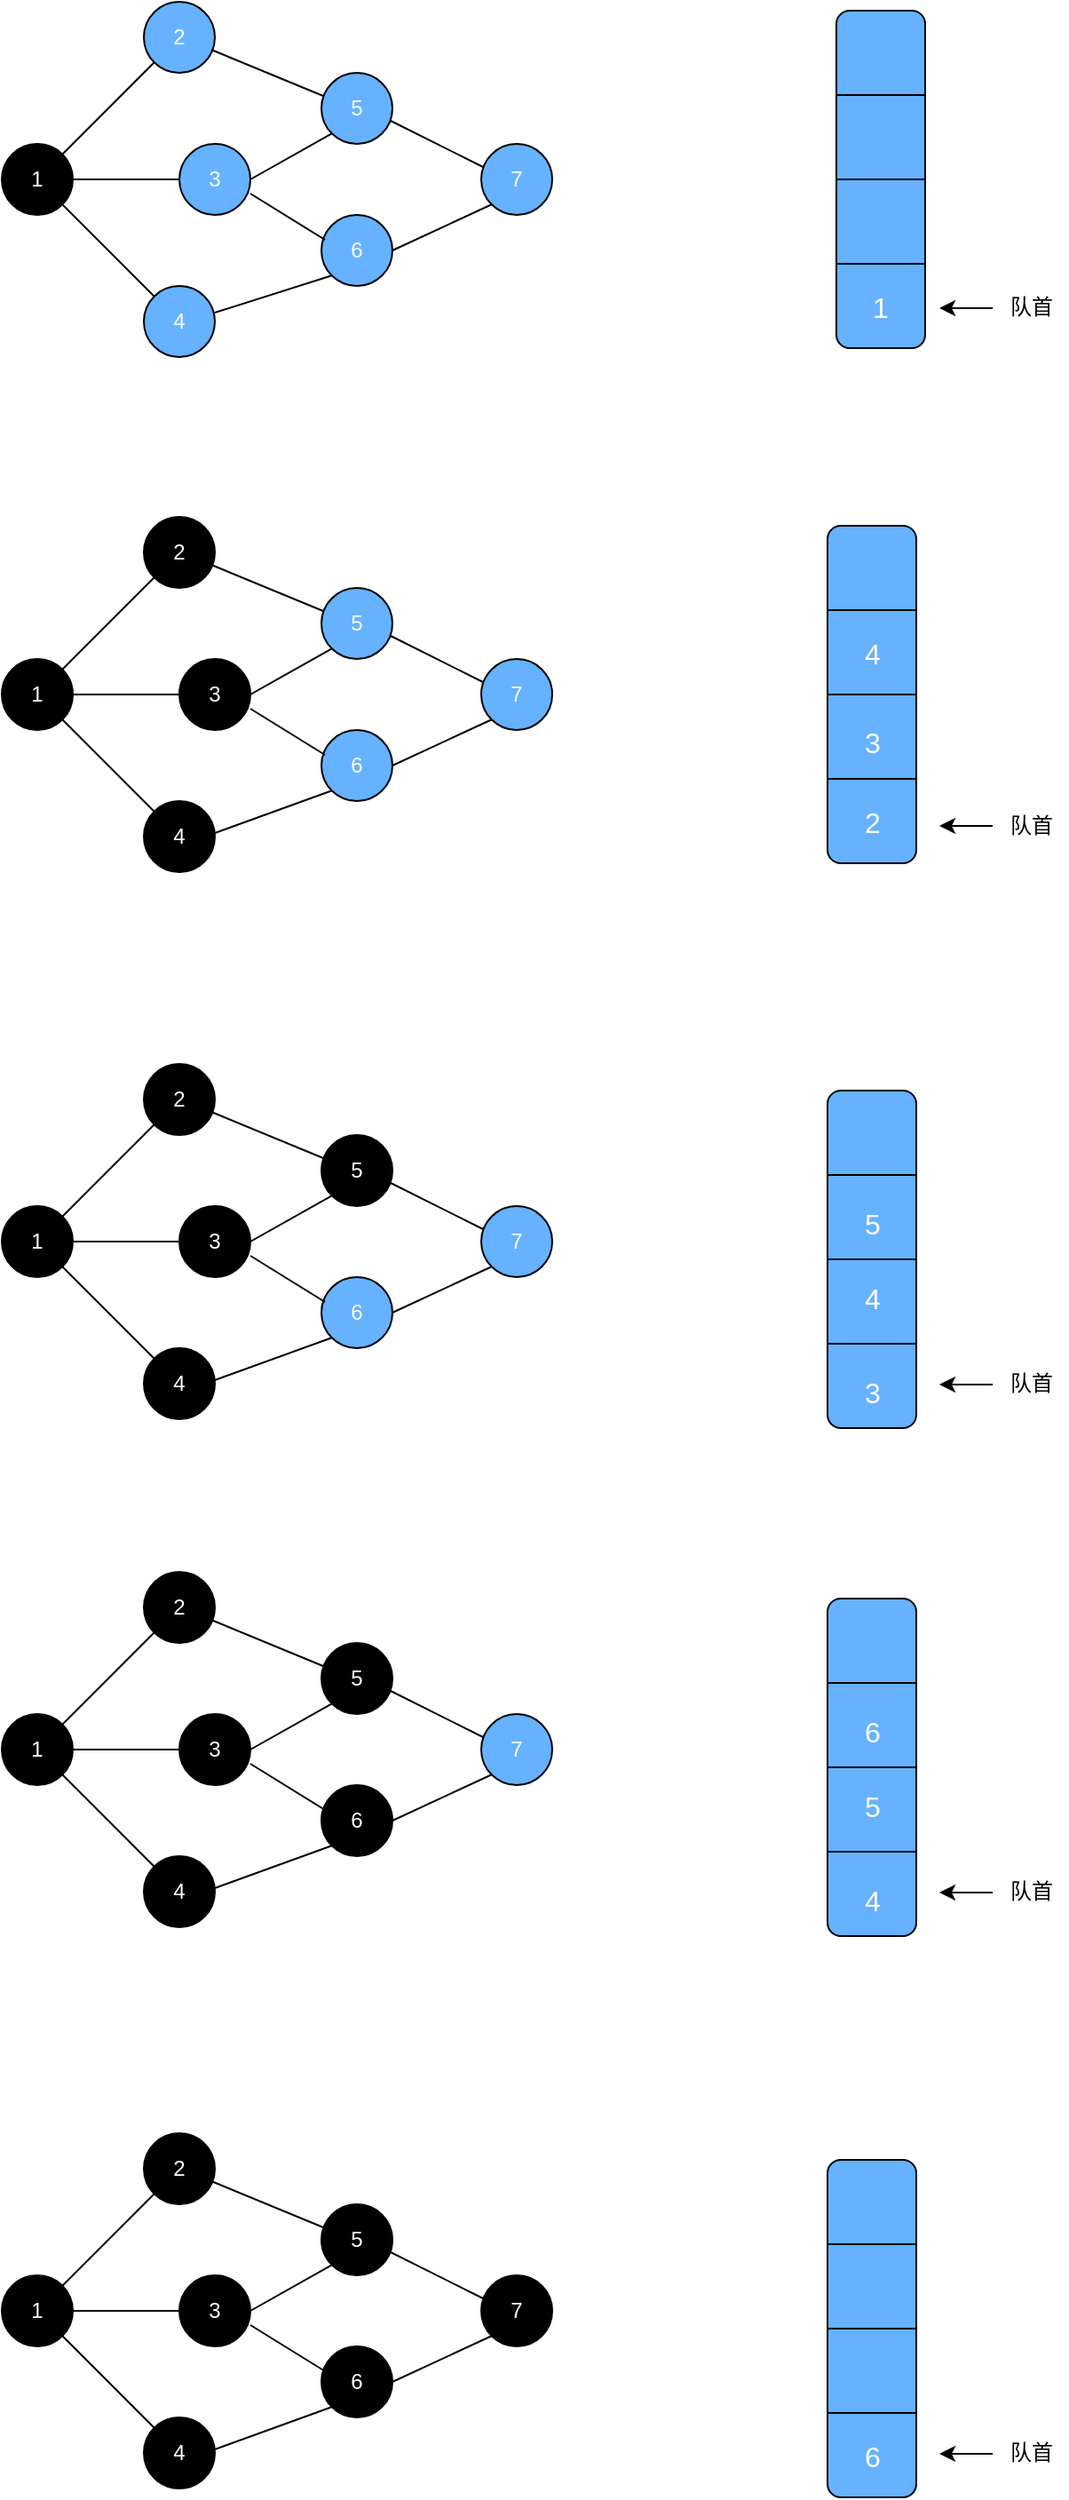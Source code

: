 <mxfile version="12.7.0" type="github">
  <diagram id="FHmcyvShyBVJTWuVOiJX" name="Page-1">
    <mxGraphModel dx="1406" dy="788" grid="1" gridSize="10" guides="1" tooltips="1" connect="1" arrows="1" fold="1" page="1" pageScale="1" pageWidth="827" pageHeight="1169" math="0" shadow="0">
      <root>
        <mxCell id="0"/>
        <mxCell id="1" parent="0"/>
        <mxCell id="ubV-QA2QoW2X3zsCJkII-1" value="" style="ellipse;whiteSpace=wrap;html=1;aspect=fixed;fillColor=#66B2FF;" parent="1" vertex="1">
          <mxGeometry x="200" y="80" width="40" height="40" as="geometry"/>
        </mxCell>
        <mxCell id="ubV-QA2QoW2X3zsCJkII-2" value="" style="ellipse;whiteSpace=wrap;html=1;aspect=fixed;fillColor=#000000;" parent="1" vertex="1">
          <mxGeometry x="120" y="160" width="40" height="40" as="geometry"/>
        </mxCell>
        <mxCell id="ubV-QA2QoW2X3zsCJkII-3" value="7" style="ellipse;whiteSpace=wrap;html=1;aspect=fixed;fillColor=#66B2FF;fontColor=#FFFFFF;" parent="1" vertex="1">
          <mxGeometry x="390" y="160" width="40" height="40" as="geometry"/>
        </mxCell>
        <mxCell id="ubV-QA2QoW2X3zsCJkII-4" value="" style="ellipse;whiteSpace=wrap;html=1;aspect=fixed;fillColor=#66B2FF;" parent="1" vertex="1">
          <mxGeometry x="200" y="240" width="40" height="40" as="geometry"/>
        </mxCell>
        <mxCell id="ubV-QA2QoW2X3zsCJkII-5" value="" style="endArrow=none;html=1;exitX=0;exitY=1;exitDx=0;exitDy=0;entryX=1;entryY=0;entryDx=0;entryDy=0;" parent="1" source="ubV-QA2QoW2X3zsCJkII-1" target="ubV-QA2QoW2X3zsCJkII-2" edge="1">
          <mxGeometry width="50" height="50" relative="1" as="geometry">
            <mxPoint x="60" y="480" as="sourcePoint"/>
            <mxPoint x="110" y="430" as="targetPoint"/>
          </mxGeometry>
        </mxCell>
        <mxCell id="ubV-QA2QoW2X3zsCJkII-6" value="" style="endArrow=none;html=1;exitX=1;exitY=1;exitDx=0;exitDy=0;entryX=0;entryY=0;entryDx=0;entryDy=0;" parent="1" source="ubV-QA2QoW2X3zsCJkII-2" target="ubV-QA2QoW2X3zsCJkII-4" edge="1">
          <mxGeometry width="50" height="50" relative="1" as="geometry">
            <mxPoint x="170" y="350" as="sourcePoint"/>
            <mxPoint x="190" y="480" as="targetPoint"/>
          </mxGeometry>
        </mxCell>
        <mxCell id="ubV-QA2QoW2X3zsCJkII-9" value="1" style="text;html=1;strokeColor=none;fillColor=none;align=center;verticalAlign=middle;whiteSpace=wrap;rounded=0;fontColor=#FFFFFF;" parent="1" vertex="1">
          <mxGeometry x="125" y="170" width="30" height="20" as="geometry"/>
        </mxCell>
        <mxCell id="ubV-QA2QoW2X3zsCJkII-10" value="2" style="text;html=1;strokeColor=none;fillColor=none;align=center;verticalAlign=middle;whiteSpace=wrap;rounded=0;fontColor=#FFFFFF;" parent="1" vertex="1">
          <mxGeometry x="210" y="95" width="20" height="10" as="geometry"/>
        </mxCell>
        <mxCell id="ubV-QA2QoW2X3zsCJkII-11" value="4" style="text;html=1;strokeColor=none;fillColor=none;align=center;verticalAlign=middle;whiteSpace=wrap;rounded=0;fontColor=#FFFFFF;" parent="1" vertex="1">
          <mxGeometry x="200" y="250" width="40" height="20" as="geometry"/>
        </mxCell>
        <mxCell id="ubV-QA2QoW2X3zsCJkII-15" value="&lt;font color=&quot;#ffffff&quot;&gt;3&lt;/font&gt;" style="ellipse;whiteSpace=wrap;html=1;aspect=fixed;fillColor=#66B2FF;" parent="1" vertex="1">
          <mxGeometry x="220" y="160" width="40" height="40" as="geometry"/>
        </mxCell>
        <mxCell id="ubV-QA2QoW2X3zsCJkII-16" value="5" style="ellipse;whiteSpace=wrap;html=1;aspect=fixed;fillColor=#66B2FF;fontColor=#FFFFFF;" parent="1" vertex="1">
          <mxGeometry x="300" y="120" width="40" height="40" as="geometry"/>
        </mxCell>
        <mxCell id="ubV-QA2QoW2X3zsCJkII-22" value="6" style="ellipse;whiteSpace=wrap;html=1;aspect=fixed;fillColor=#66B2FF;fontColor=#FFFFFF;" parent="1" vertex="1">
          <mxGeometry x="300" y="200" width="40" height="40" as="geometry"/>
        </mxCell>
        <mxCell id="ubV-QA2QoW2X3zsCJkII-25" value="" style="endArrow=none;html=1;exitX=1;exitY=0.25;exitDx=0;exitDy=0;entryX=0;entryY=1;entryDx=0;entryDy=0;" parent="1" source="ubV-QA2QoW2X3zsCJkII-11" target="ubV-QA2QoW2X3zsCJkII-22" edge="1">
          <mxGeometry width="50" height="50" relative="1" as="geometry">
            <mxPoint x="140" y="400" as="sourcePoint"/>
            <mxPoint x="190" y="350" as="targetPoint"/>
          </mxGeometry>
        </mxCell>
        <mxCell id="ubV-QA2QoW2X3zsCJkII-28" value="" style="endArrow=none;html=1;exitX=0.975;exitY=0.675;exitDx=0;exitDy=0;entryX=0.025;entryY=0.325;entryDx=0;entryDy=0;entryPerimeter=0;exitPerimeter=0;" parent="1" source="ubV-QA2QoW2X3zsCJkII-16" target="ubV-QA2QoW2X3zsCJkII-3" edge="1">
          <mxGeometry width="50" height="50" relative="1" as="geometry">
            <mxPoint x="120" y="360" as="sourcePoint"/>
            <mxPoint x="170" y="310" as="targetPoint"/>
          </mxGeometry>
        </mxCell>
        <mxCell id="ubV-QA2QoW2X3zsCJkII-29" value="" style="endArrow=none;html=1;exitX=0;exitY=1;exitDx=0;exitDy=0;entryX=1;entryY=0.5;entryDx=0;entryDy=0;" parent="1" source="ubV-QA2QoW2X3zsCJkII-3" target="ubV-QA2QoW2X3zsCJkII-22" edge="1">
          <mxGeometry width="50" height="50" relative="1" as="geometry">
            <mxPoint x="90" y="390" as="sourcePoint"/>
            <mxPoint x="140" y="340" as="targetPoint"/>
          </mxGeometry>
        </mxCell>
        <mxCell id="ubV-QA2QoW2X3zsCJkII-31" value="" style="endArrow=none;html=1;exitX=0;exitY=1;exitDx=0;exitDy=0;entryX=1;entryY=0.5;entryDx=0;entryDy=0;" parent="1" source="ubV-QA2QoW2X3zsCJkII-16" target="ubV-QA2QoW2X3zsCJkII-15" edge="1">
          <mxGeometry width="50" height="50" relative="1" as="geometry">
            <mxPoint x="170" y="380" as="sourcePoint"/>
            <mxPoint x="220" y="330" as="targetPoint"/>
          </mxGeometry>
        </mxCell>
        <mxCell id="ubV-QA2QoW2X3zsCJkII-32" value="" style="endArrow=none;html=1;entryX=0.05;entryY=0.35;entryDx=0;entryDy=0;entryPerimeter=0;" parent="1" target="ubV-QA2QoW2X3zsCJkII-22" edge="1">
          <mxGeometry width="50" height="50" relative="1" as="geometry">
            <mxPoint x="260" y="188" as="sourcePoint"/>
            <mxPoint x="230" y="340" as="targetPoint"/>
          </mxGeometry>
        </mxCell>
        <mxCell id="ubV-QA2QoW2X3zsCJkII-33" value="" style="endArrow=none;html=1;exitX=1;exitY=0.5;exitDx=0;exitDy=0;entryX=0;entryY=0.5;entryDx=0;entryDy=0;" parent="1" source="ubV-QA2QoW2X3zsCJkII-2" target="ubV-QA2QoW2X3zsCJkII-15" edge="1">
          <mxGeometry width="50" height="50" relative="1" as="geometry">
            <mxPoint x="60" y="370" as="sourcePoint"/>
            <mxPoint x="110" y="320" as="targetPoint"/>
          </mxGeometry>
        </mxCell>
        <mxCell id="ubV-QA2QoW2X3zsCJkII-34" value="" style="endArrow=none;html=1;entryX=0.025;entryY=0.325;entryDx=0;entryDy=0;entryPerimeter=0;exitX=0.95;exitY=0.675;exitDx=0;exitDy=0;exitPerimeter=0;" parent="1" source="ubV-QA2QoW2X3zsCJkII-1" target="ubV-QA2QoW2X3zsCJkII-16" edge="1">
          <mxGeometry width="50" height="50" relative="1" as="geometry">
            <mxPoint x="240" y="110" as="sourcePoint"/>
            <mxPoint x="110" y="320" as="targetPoint"/>
          </mxGeometry>
        </mxCell>
        <mxCell id="ubV-QA2QoW2X3zsCJkII-49" value="" style="rounded=1;whiteSpace=wrap;html=1;fillColor=#66B2FF;" parent="1" vertex="1">
          <mxGeometry x="590" y="85" width="50" height="190" as="geometry"/>
        </mxCell>
        <mxCell id="ubV-QA2QoW2X3zsCJkII-50" value="" style="endArrow=none;html=1;exitX=1;exitY=0.5;exitDx=0;exitDy=0;entryX=0;entryY=0.5;entryDx=0;entryDy=0;" parent="1" source="ubV-QA2QoW2X3zsCJkII-49" target="ubV-QA2QoW2X3zsCJkII-49" edge="1">
          <mxGeometry width="50" height="50" relative="1" as="geometry">
            <mxPoint x="500" y="302" as="sourcePoint"/>
            <mxPoint x="590" y="247" as="targetPoint"/>
          </mxGeometry>
        </mxCell>
        <mxCell id="ubV-QA2QoW2X3zsCJkII-51" value="" style="endArrow=none;html=1;exitX=1;exitY=0.25;exitDx=0;exitDy=0;entryX=0;entryY=0.25;entryDx=0;entryDy=0;" parent="1" source="ubV-QA2QoW2X3zsCJkII-49" target="ubV-QA2QoW2X3zsCJkII-49" edge="1">
          <mxGeometry width="50" height="50" relative="1" as="geometry">
            <mxPoint x="480" y="292" as="sourcePoint"/>
            <mxPoint x="530" y="242" as="targetPoint"/>
          </mxGeometry>
        </mxCell>
        <mxCell id="ubV-QA2QoW2X3zsCJkII-52" value="" style="endArrow=none;html=1;exitX=1;exitY=0.75;exitDx=0;exitDy=0;entryX=0;entryY=0.75;entryDx=0;entryDy=0;" parent="1" source="ubV-QA2QoW2X3zsCJkII-49" target="ubV-QA2QoW2X3zsCJkII-49" edge="1">
          <mxGeometry width="50" height="50" relative="1" as="geometry">
            <mxPoint x="480" y="332" as="sourcePoint"/>
            <mxPoint x="530" y="282" as="targetPoint"/>
          </mxGeometry>
        </mxCell>
        <mxCell id="ubV-QA2QoW2X3zsCJkII-56" value="1" style="text;html=1;strokeColor=none;fillColor=none;align=center;verticalAlign=middle;whiteSpace=wrap;rounded=0;fontColor=#FFFFFF;fontSize=16;" parent="1" vertex="1">
          <mxGeometry x="595" y="242" width="40" height="20" as="geometry"/>
        </mxCell>
        <mxCell id="Y3cnyNxsgSKWZ6Iq4NnD-9" value="" style="rounded=1;whiteSpace=wrap;html=1;fillColor=#66B2FF;" vertex="1" parent="1">
          <mxGeometry x="585" y="375" width="50" height="190" as="geometry"/>
        </mxCell>
        <mxCell id="Y3cnyNxsgSKWZ6Iq4NnD-10" value="" style="endArrow=none;html=1;exitX=1;exitY=0.5;exitDx=0;exitDy=0;entryX=0;entryY=0.5;entryDx=0;entryDy=0;" edge="1" parent="1" source="Y3cnyNxsgSKWZ6Iq4NnD-9" target="Y3cnyNxsgSKWZ6Iq4NnD-9">
          <mxGeometry width="50" height="50" relative="1" as="geometry">
            <mxPoint x="495" y="592" as="sourcePoint"/>
            <mxPoint x="585" y="537" as="targetPoint"/>
          </mxGeometry>
        </mxCell>
        <mxCell id="Y3cnyNxsgSKWZ6Iq4NnD-11" value="" style="endArrow=none;html=1;exitX=1;exitY=0.25;exitDx=0;exitDy=0;entryX=0;entryY=0.25;entryDx=0;entryDy=0;" edge="1" parent="1" source="Y3cnyNxsgSKWZ6Iq4NnD-9" target="Y3cnyNxsgSKWZ6Iq4NnD-9">
          <mxGeometry width="50" height="50" relative="1" as="geometry">
            <mxPoint x="475" y="582" as="sourcePoint"/>
            <mxPoint x="525" y="532" as="targetPoint"/>
          </mxGeometry>
        </mxCell>
        <mxCell id="Y3cnyNxsgSKWZ6Iq4NnD-12" value="" style="endArrow=none;html=1;exitX=1;exitY=0.75;exitDx=0;exitDy=0;entryX=0;entryY=0.75;entryDx=0;entryDy=0;" edge="1" parent="1" source="Y3cnyNxsgSKWZ6Iq4NnD-9" target="Y3cnyNxsgSKWZ6Iq4NnD-9">
          <mxGeometry width="50" height="50" relative="1" as="geometry">
            <mxPoint x="475" y="622" as="sourcePoint"/>
            <mxPoint x="525" y="572" as="targetPoint"/>
          </mxGeometry>
        </mxCell>
        <mxCell id="Y3cnyNxsgSKWZ6Iq4NnD-13" value="2" style="text;html=1;strokeColor=none;fillColor=none;align=center;verticalAlign=middle;whiteSpace=wrap;rounded=0;fontColor=#FFFFFF;fontSize=16;" vertex="1" parent="1">
          <mxGeometry x="602.5" y="530.5" width="15" height="23" as="geometry"/>
        </mxCell>
        <mxCell id="Y3cnyNxsgSKWZ6Iq4NnD-19" value="" style="rounded=1;whiteSpace=wrap;html=1;fillColor=#66B2FF;" vertex="1" parent="1">
          <mxGeometry x="585" y="693" width="50" height="190" as="geometry"/>
        </mxCell>
        <mxCell id="Y3cnyNxsgSKWZ6Iq4NnD-20" value="" style="endArrow=none;html=1;exitX=1;exitY=0.5;exitDx=0;exitDy=0;entryX=0;entryY=0.5;entryDx=0;entryDy=0;" edge="1" parent="1" source="Y3cnyNxsgSKWZ6Iq4NnD-19" target="Y3cnyNxsgSKWZ6Iq4NnD-19">
          <mxGeometry width="50" height="50" relative="1" as="geometry">
            <mxPoint x="425" y="847" as="sourcePoint"/>
            <mxPoint x="515" y="792" as="targetPoint"/>
          </mxGeometry>
        </mxCell>
        <mxCell id="Y3cnyNxsgSKWZ6Iq4NnD-21" value="" style="endArrow=none;html=1;exitX=1;exitY=0.25;exitDx=0;exitDy=0;entryX=0;entryY=0.25;entryDx=0;entryDy=0;" edge="1" parent="1" source="Y3cnyNxsgSKWZ6Iq4NnD-19" target="Y3cnyNxsgSKWZ6Iq4NnD-19">
          <mxGeometry width="50" height="50" relative="1" as="geometry">
            <mxPoint x="405" y="837" as="sourcePoint"/>
            <mxPoint x="455" y="787" as="targetPoint"/>
          </mxGeometry>
        </mxCell>
        <mxCell id="Y3cnyNxsgSKWZ6Iq4NnD-22" value="" style="endArrow=none;html=1;exitX=1;exitY=0.75;exitDx=0;exitDy=0;entryX=0;entryY=0.75;entryDx=0;entryDy=0;" edge="1" parent="1" source="Y3cnyNxsgSKWZ6Iq4NnD-19" target="Y3cnyNxsgSKWZ6Iq4NnD-19">
          <mxGeometry width="50" height="50" relative="1" as="geometry">
            <mxPoint x="405" y="877" as="sourcePoint"/>
            <mxPoint x="455" y="827" as="targetPoint"/>
          </mxGeometry>
        </mxCell>
        <mxCell id="Y3cnyNxsgSKWZ6Iq4NnD-23" value="1" style="text;html=1;strokeColor=none;fillColor=none;align=center;verticalAlign=middle;whiteSpace=wrap;rounded=0;fontColor=#FFFFFF;fontSize=16;" vertex="1" parent="1">
          <mxGeometry x="520" y="787" width="40" height="20" as="geometry"/>
        </mxCell>
        <mxCell id="Y3cnyNxsgSKWZ6Iq4NnD-27" value="3" style="text;html=1;strokeColor=none;fillColor=none;align=center;verticalAlign=middle;whiteSpace=wrap;rounded=0;fontColor=#FFFFFF;fontSize=16;" vertex="1" parent="1">
          <mxGeometry x="602.5" y="485" width="15" height="23" as="geometry"/>
        </mxCell>
        <mxCell id="Y3cnyNxsgSKWZ6Iq4NnD-28" value="4" style="text;html=1;strokeColor=none;fillColor=none;align=center;verticalAlign=middle;whiteSpace=wrap;rounded=0;fontColor=#FFFFFF;fontSize=16;" vertex="1" parent="1">
          <mxGeometry x="602.5" y="435" width="15" height="23" as="geometry"/>
        </mxCell>
        <mxCell id="Y3cnyNxsgSKWZ6Iq4NnD-48" value="" style="ellipse;whiteSpace=wrap;html=1;aspect=fixed;fillColor=#000000;" vertex="1" parent="1">
          <mxGeometry x="200" y="370" width="40" height="40" as="geometry"/>
        </mxCell>
        <mxCell id="Y3cnyNxsgSKWZ6Iq4NnD-49" value="" style="ellipse;whiteSpace=wrap;html=1;aspect=fixed;fillColor=#000000;" vertex="1" parent="1">
          <mxGeometry x="120" y="450" width="40" height="40" as="geometry"/>
        </mxCell>
        <mxCell id="Y3cnyNxsgSKWZ6Iq4NnD-50" value="7" style="ellipse;whiteSpace=wrap;html=1;aspect=fixed;fillColor=#66B2FF;fontColor=#FFFFFF;" vertex="1" parent="1">
          <mxGeometry x="390" y="450" width="40" height="40" as="geometry"/>
        </mxCell>
        <mxCell id="Y3cnyNxsgSKWZ6Iq4NnD-51" value="" style="ellipse;whiteSpace=wrap;html=1;aspect=fixed;fillColor=#000000;" vertex="1" parent="1">
          <mxGeometry x="200" y="530" width="40" height="40" as="geometry"/>
        </mxCell>
        <mxCell id="Y3cnyNxsgSKWZ6Iq4NnD-52" value="" style="endArrow=none;html=1;exitX=0;exitY=1;exitDx=0;exitDy=0;entryX=1;entryY=0;entryDx=0;entryDy=0;" edge="1" parent="1" source="Y3cnyNxsgSKWZ6Iq4NnD-48" target="Y3cnyNxsgSKWZ6Iq4NnD-49">
          <mxGeometry width="50" height="50" relative="1" as="geometry">
            <mxPoint x="60" y="770" as="sourcePoint"/>
            <mxPoint x="110" y="720" as="targetPoint"/>
          </mxGeometry>
        </mxCell>
        <mxCell id="Y3cnyNxsgSKWZ6Iq4NnD-53" value="" style="endArrow=none;html=1;exitX=1;exitY=1;exitDx=0;exitDy=0;entryX=0;entryY=0;entryDx=0;entryDy=0;" edge="1" parent="1" source="Y3cnyNxsgSKWZ6Iq4NnD-49" target="Y3cnyNxsgSKWZ6Iq4NnD-51">
          <mxGeometry width="50" height="50" relative="1" as="geometry">
            <mxPoint x="170" y="640" as="sourcePoint"/>
            <mxPoint x="190" y="770" as="targetPoint"/>
          </mxGeometry>
        </mxCell>
        <mxCell id="Y3cnyNxsgSKWZ6Iq4NnD-54" value="1" style="text;html=1;strokeColor=none;fillColor=none;align=center;verticalAlign=middle;whiteSpace=wrap;rounded=0;fontColor=#FFFFFF;" vertex="1" parent="1">
          <mxGeometry x="125" y="460" width="30" height="20" as="geometry"/>
        </mxCell>
        <mxCell id="Y3cnyNxsgSKWZ6Iq4NnD-55" value="2" style="text;html=1;strokeColor=none;fillColor=none;align=center;verticalAlign=middle;whiteSpace=wrap;rounded=0;fontColor=#FFFFFF;" vertex="1" parent="1">
          <mxGeometry x="210" y="385" width="20" height="10" as="geometry"/>
        </mxCell>
        <mxCell id="Y3cnyNxsgSKWZ6Iq4NnD-56" value="4" style="text;html=1;strokeColor=none;fillColor=none;align=center;verticalAlign=middle;whiteSpace=wrap;rounded=0;fontColor=#FFFFFF;" vertex="1" parent="1">
          <mxGeometry x="210" y="545" width="20" height="10" as="geometry"/>
        </mxCell>
        <mxCell id="Y3cnyNxsgSKWZ6Iq4NnD-57" value="&lt;font color=&quot;#ffffff&quot;&gt;3&lt;/font&gt;" style="ellipse;whiteSpace=wrap;html=1;aspect=fixed;fillColor=#000000;" vertex="1" parent="1">
          <mxGeometry x="220" y="450" width="40" height="40" as="geometry"/>
        </mxCell>
        <mxCell id="Y3cnyNxsgSKWZ6Iq4NnD-58" value="5" style="ellipse;whiteSpace=wrap;html=1;aspect=fixed;fillColor=#66B2FF;fontColor=#FFFFFF;" vertex="1" parent="1">
          <mxGeometry x="300" y="410" width="40" height="40" as="geometry"/>
        </mxCell>
        <mxCell id="Y3cnyNxsgSKWZ6Iq4NnD-59" value="6" style="ellipse;whiteSpace=wrap;html=1;aspect=fixed;fillColor=#66B2FF;fontColor=#FFFFFF;" vertex="1" parent="1">
          <mxGeometry x="300" y="490" width="40" height="40" as="geometry"/>
        </mxCell>
        <mxCell id="Y3cnyNxsgSKWZ6Iq4NnD-60" value="" style="endArrow=none;html=1;entryX=0;entryY=1;entryDx=0;entryDy=0;" edge="1" parent="1" target="Y3cnyNxsgSKWZ6Iq4NnD-59">
          <mxGeometry width="50" height="50" relative="1" as="geometry">
            <mxPoint x="240" y="548" as="sourcePoint"/>
            <mxPoint x="190" y="640" as="targetPoint"/>
          </mxGeometry>
        </mxCell>
        <mxCell id="Y3cnyNxsgSKWZ6Iq4NnD-62" value="" style="endArrow=none;html=1;exitX=0.975;exitY=0.675;exitDx=0;exitDy=0;entryX=0.025;entryY=0.325;entryDx=0;entryDy=0;entryPerimeter=0;exitPerimeter=0;" edge="1" parent="1" source="Y3cnyNxsgSKWZ6Iq4NnD-58" target="Y3cnyNxsgSKWZ6Iq4NnD-50">
          <mxGeometry width="50" height="50" relative="1" as="geometry">
            <mxPoint x="120" y="650" as="sourcePoint"/>
            <mxPoint x="170" y="600" as="targetPoint"/>
          </mxGeometry>
        </mxCell>
        <mxCell id="Y3cnyNxsgSKWZ6Iq4NnD-63" value="" style="endArrow=none;html=1;exitX=0;exitY=1;exitDx=0;exitDy=0;entryX=1;entryY=0.5;entryDx=0;entryDy=0;" edge="1" parent="1" source="Y3cnyNxsgSKWZ6Iq4NnD-50" target="Y3cnyNxsgSKWZ6Iq4NnD-59">
          <mxGeometry width="50" height="50" relative="1" as="geometry">
            <mxPoint x="90" y="680" as="sourcePoint"/>
            <mxPoint x="140" y="630" as="targetPoint"/>
          </mxGeometry>
        </mxCell>
        <mxCell id="Y3cnyNxsgSKWZ6Iq4NnD-64" value="" style="endArrow=none;html=1;exitX=0;exitY=1;exitDx=0;exitDy=0;entryX=1;entryY=0.5;entryDx=0;entryDy=0;" edge="1" parent="1" source="Y3cnyNxsgSKWZ6Iq4NnD-58" target="Y3cnyNxsgSKWZ6Iq4NnD-57">
          <mxGeometry width="50" height="50" relative="1" as="geometry">
            <mxPoint x="170" y="670" as="sourcePoint"/>
            <mxPoint x="220" y="620" as="targetPoint"/>
          </mxGeometry>
        </mxCell>
        <mxCell id="Y3cnyNxsgSKWZ6Iq4NnD-65" value="" style="endArrow=none;html=1;entryX=0.05;entryY=0.35;entryDx=0;entryDy=0;entryPerimeter=0;" edge="1" parent="1" target="Y3cnyNxsgSKWZ6Iq4NnD-59">
          <mxGeometry width="50" height="50" relative="1" as="geometry">
            <mxPoint x="260" y="478" as="sourcePoint"/>
            <mxPoint x="230" y="630" as="targetPoint"/>
          </mxGeometry>
        </mxCell>
        <mxCell id="Y3cnyNxsgSKWZ6Iq4NnD-66" value="" style="endArrow=none;html=1;exitX=1;exitY=0.5;exitDx=0;exitDy=0;entryX=0;entryY=0.5;entryDx=0;entryDy=0;" edge="1" parent="1" source="Y3cnyNxsgSKWZ6Iq4NnD-49" target="Y3cnyNxsgSKWZ6Iq4NnD-57">
          <mxGeometry width="50" height="50" relative="1" as="geometry">
            <mxPoint x="60" y="660" as="sourcePoint"/>
            <mxPoint x="110" y="610" as="targetPoint"/>
          </mxGeometry>
        </mxCell>
        <mxCell id="Y3cnyNxsgSKWZ6Iq4NnD-67" value="" style="endArrow=none;html=1;entryX=0.025;entryY=0.325;entryDx=0;entryDy=0;entryPerimeter=0;exitX=0.95;exitY=0.675;exitDx=0;exitDy=0;exitPerimeter=0;" edge="1" parent="1" source="Y3cnyNxsgSKWZ6Iq4NnD-48" target="Y3cnyNxsgSKWZ6Iq4NnD-58">
          <mxGeometry width="50" height="50" relative="1" as="geometry">
            <mxPoint x="240" y="400" as="sourcePoint"/>
            <mxPoint x="110" y="610" as="targetPoint"/>
          </mxGeometry>
        </mxCell>
        <mxCell id="Y3cnyNxsgSKWZ6Iq4NnD-68" value="" style="ellipse;whiteSpace=wrap;html=1;aspect=fixed;fillColor=#000000;" vertex="1" parent="1">
          <mxGeometry x="200" y="678" width="40" height="40" as="geometry"/>
        </mxCell>
        <mxCell id="Y3cnyNxsgSKWZ6Iq4NnD-69" value="" style="ellipse;whiteSpace=wrap;html=1;aspect=fixed;fillColor=#000000;" vertex="1" parent="1">
          <mxGeometry x="120" y="758" width="40" height="40" as="geometry"/>
        </mxCell>
        <mxCell id="Y3cnyNxsgSKWZ6Iq4NnD-70" value="7" style="ellipse;whiteSpace=wrap;html=1;aspect=fixed;fillColor=#66B2FF;fontColor=#FFFFFF;" vertex="1" parent="1">
          <mxGeometry x="390" y="758" width="40" height="40" as="geometry"/>
        </mxCell>
        <mxCell id="Y3cnyNxsgSKWZ6Iq4NnD-71" value="" style="ellipse;whiteSpace=wrap;html=1;aspect=fixed;fillColor=#000000;" vertex="1" parent="1">
          <mxGeometry x="200" y="838" width="40" height="40" as="geometry"/>
        </mxCell>
        <mxCell id="Y3cnyNxsgSKWZ6Iq4NnD-72" value="" style="endArrow=none;html=1;exitX=0;exitY=1;exitDx=0;exitDy=0;entryX=1;entryY=0;entryDx=0;entryDy=0;" edge="1" parent="1" source="Y3cnyNxsgSKWZ6Iq4NnD-68" target="Y3cnyNxsgSKWZ6Iq4NnD-69">
          <mxGeometry width="50" height="50" relative="1" as="geometry">
            <mxPoint x="60" y="1078" as="sourcePoint"/>
            <mxPoint x="110" y="1028" as="targetPoint"/>
          </mxGeometry>
        </mxCell>
        <mxCell id="Y3cnyNxsgSKWZ6Iq4NnD-73" value="" style="endArrow=none;html=1;exitX=1;exitY=1;exitDx=0;exitDy=0;entryX=0;entryY=0;entryDx=0;entryDy=0;" edge="1" parent="1" source="Y3cnyNxsgSKWZ6Iq4NnD-69" target="Y3cnyNxsgSKWZ6Iq4NnD-71">
          <mxGeometry width="50" height="50" relative="1" as="geometry">
            <mxPoint x="170" y="948" as="sourcePoint"/>
            <mxPoint x="190" y="1078" as="targetPoint"/>
          </mxGeometry>
        </mxCell>
        <mxCell id="Y3cnyNxsgSKWZ6Iq4NnD-74" value="1" style="text;html=1;strokeColor=none;fillColor=none;align=center;verticalAlign=middle;whiteSpace=wrap;rounded=0;fontColor=#FFFFFF;" vertex="1" parent="1">
          <mxGeometry x="125" y="768" width="30" height="20" as="geometry"/>
        </mxCell>
        <mxCell id="Y3cnyNxsgSKWZ6Iq4NnD-75" value="2" style="text;html=1;strokeColor=none;fillColor=none;align=center;verticalAlign=middle;whiteSpace=wrap;rounded=0;fontColor=#FFFFFF;" vertex="1" parent="1">
          <mxGeometry x="210" y="693" width="20" height="10" as="geometry"/>
        </mxCell>
        <mxCell id="Y3cnyNxsgSKWZ6Iq4NnD-76" value="4" style="text;html=1;strokeColor=none;fillColor=none;align=center;verticalAlign=middle;whiteSpace=wrap;rounded=0;fontColor=#FFFFFF;" vertex="1" parent="1">
          <mxGeometry x="210" y="853" width="20" height="10" as="geometry"/>
        </mxCell>
        <mxCell id="Y3cnyNxsgSKWZ6Iq4NnD-77" value="&lt;font color=&quot;#ffffff&quot;&gt;3&lt;/font&gt;" style="ellipse;whiteSpace=wrap;html=1;aspect=fixed;fillColor=#000000;" vertex="1" parent="1">
          <mxGeometry x="220" y="758" width="40" height="40" as="geometry"/>
        </mxCell>
        <mxCell id="Y3cnyNxsgSKWZ6Iq4NnD-78" value="5" style="ellipse;whiteSpace=wrap;html=1;aspect=fixed;fillColor=#000000;fontColor=#FFFFFF;" vertex="1" parent="1">
          <mxGeometry x="300" y="718" width="40" height="40" as="geometry"/>
        </mxCell>
        <mxCell id="Y3cnyNxsgSKWZ6Iq4NnD-79" value="6" style="ellipse;whiteSpace=wrap;html=1;aspect=fixed;fillColor=#66B2FF;fontColor=#FFFFFF;" vertex="1" parent="1">
          <mxGeometry x="300" y="798" width="40" height="40" as="geometry"/>
        </mxCell>
        <mxCell id="Y3cnyNxsgSKWZ6Iq4NnD-80" value="" style="endArrow=none;html=1;entryX=0;entryY=1;entryDx=0;entryDy=0;" edge="1" parent="1" target="Y3cnyNxsgSKWZ6Iq4NnD-79">
          <mxGeometry width="50" height="50" relative="1" as="geometry">
            <mxPoint x="240" y="856" as="sourcePoint"/>
            <mxPoint x="190" y="948" as="targetPoint"/>
          </mxGeometry>
        </mxCell>
        <mxCell id="Y3cnyNxsgSKWZ6Iq4NnD-81" value="" style="endArrow=none;html=1;exitX=0.975;exitY=0.675;exitDx=0;exitDy=0;entryX=0.025;entryY=0.325;entryDx=0;entryDy=0;entryPerimeter=0;exitPerimeter=0;" edge="1" parent="1" source="Y3cnyNxsgSKWZ6Iq4NnD-78" target="Y3cnyNxsgSKWZ6Iq4NnD-70">
          <mxGeometry width="50" height="50" relative="1" as="geometry">
            <mxPoint x="120" y="958" as="sourcePoint"/>
            <mxPoint x="170" y="908" as="targetPoint"/>
          </mxGeometry>
        </mxCell>
        <mxCell id="Y3cnyNxsgSKWZ6Iq4NnD-82" value="" style="endArrow=none;html=1;exitX=0;exitY=1;exitDx=0;exitDy=0;entryX=1;entryY=0.5;entryDx=0;entryDy=0;" edge="1" parent="1" source="Y3cnyNxsgSKWZ6Iq4NnD-70" target="Y3cnyNxsgSKWZ6Iq4NnD-79">
          <mxGeometry width="50" height="50" relative="1" as="geometry">
            <mxPoint x="90" y="988" as="sourcePoint"/>
            <mxPoint x="140" y="938" as="targetPoint"/>
          </mxGeometry>
        </mxCell>
        <mxCell id="Y3cnyNxsgSKWZ6Iq4NnD-83" value="" style="endArrow=none;html=1;exitX=0;exitY=1;exitDx=0;exitDy=0;entryX=1;entryY=0.5;entryDx=0;entryDy=0;" edge="1" parent="1" source="Y3cnyNxsgSKWZ6Iq4NnD-78" target="Y3cnyNxsgSKWZ6Iq4NnD-77">
          <mxGeometry width="50" height="50" relative="1" as="geometry">
            <mxPoint x="170" y="978" as="sourcePoint"/>
            <mxPoint x="220" y="928" as="targetPoint"/>
          </mxGeometry>
        </mxCell>
        <mxCell id="Y3cnyNxsgSKWZ6Iq4NnD-84" value="" style="endArrow=none;html=1;entryX=0.05;entryY=0.35;entryDx=0;entryDy=0;entryPerimeter=0;" edge="1" parent="1" target="Y3cnyNxsgSKWZ6Iq4NnD-79">
          <mxGeometry width="50" height="50" relative="1" as="geometry">
            <mxPoint x="260" y="786" as="sourcePoint"/>
            <mxPoint x="230" y="938" as="targetPoint"/>
          </mxGeometry>
        </mxCell>
        <mxCell id="Y3cnyNxsgSKWZ6Iq4NnD-85" value="" style="endArrow=none;html=1;exitX=1;exitY=0.5;exitDx=0;exitDy=0;entryX=0;entryY=0.5;entryDx=0;entryDy=0;" edge="1" parent="1" source="Y3cnyNxsgSKWZ6Iq4NnD-69" target="Y3cnyNxsgSKWZ6Iq4NnD-77">
          <mxGeometry width="50" height="50" relative="1" as="geometry">
            <mxPoint x="60" y="968" as="sourcePoint"/>
            <mxPoint x="110" y="918" as="targetPoint"/>
          </mxGeometry>
        </mxCell>
        <mxCell id="Y3cnyNxsgSKWZ6Iq4NnD-86" value="" style="endArrow=none;html=1;entryX=0.025;entryY=0.325;entryDx=0;entryDy=0;entryPerimeter=0;exitX=0.95;exitY=0.675;exitDx=0;exitDy=0;exitPerimeter=0;" edge="1" parent="1" source="Y3cnyNxsgSKWZ6Iq4NnD-68" target="Y3cnyNxsgSKWZ6Iq4NnD-78">
          <mxGeometry width="50" height="50" relative="1" as="geometry">
            <mxPoint x="240" y="708" as="sourcePoint"/>
            <mxPoint x="110" y="918" as="targetPoint"/>
          </mxGeometry>
        </mxCell>
        <mxCell id="Y3cnyNxsgSKWZ6Iq4NnD-87" value="3" style="text;html=1;strokeColor=none;fillColor=none;align=center;verticalAlign=middle;whiteSpace=wrap;rounded=0;fontColor=#FFFFFF;fontSize=16;" vertex="1" parent="1">
          <mxGeometry x="602.5" y="851" width="15" height="23" as="geometry"/>
        </mxCell>
        <mxCell id="Y3cnyNxsgSKWZ6Iq4NnD-88" value="" style="endArrow=classic;html=1;" edge="1" parent="1">
          <mxGeometry width="50" height="50" relative="1" as="geometry">
            <mxPoint x="678" y="252.5" as="sourcePoint"/>
            <mxPoint x="648" y="252.5" as="targetPoint"/>
            <Array as="points">
              <mxPoint x="658" y="252.5"/>
            </Array>
          </mxGeometry>
        </mxCell>
        <mxCell id="Y3cnyNxsgSKWZ6Iq4NnD-89" value="队首" style="text;html=1;strokeColor=none;fillColor=none;align=center;verticalAlign=middle;whiteSpace=wrap;rounded=0;" vertex="1" parent="1">
          <mxGeometry x="680" y="242" width="40" height="20" as="geometry"/>
        </mxCell>
        <mxCell id="Y3cnyNxsgSKWZ6Iq4NnD-91" value="" style="endArrow=classic;html=1;" edge="1" parent="1">
          <mxGeometry width="50" height="50" relative="1" as="geometry">
            <mxPoint x="678" y="544" as="sourcePoint"/>
            <mxPoint x="648" y="544" as="targetPoint"/>
            <Array as="points">
              <mxPoint x="658" y="544"/>
            </Array>
          </mxGeometry>
        </mxCell>
        <mxCell id="Y3cnyNxsgSKWZ6Iq4NnD-92" value="队首" style="text;html=1;strokeColor=none;fillColor=none;align=center;verticalAlign=middle;whiteSpace=wrap;rounded=0;" vertex="1" parent="1">
          <mxGeometry x="680" y="533.5" width="40" height="20" as="geometry"/>
        </mxCell>
        <mxCell id="Y3cnyNxsgSKWZ6Iq4NnD-93" value="" style="endArrow=classic;html=1;" edge="1" parent="1">
          <mxGeometry width="50" height="50" relative="1" as="geometry">
            <mxPoint x="678" y="858.5" as="sourcePoint"/>
            <mxPoint x="648" y="858.5" as="targetPoint"/>
            <Array as="points">
              <mxPoint x="658" y="858.5"/>
            </Array>
          </mxGeometry>
        </mxCell>
        <mxCell id="Y3cnyNxsgSKWZ6Iq4NnD-94" value="队首" style="text;html=1;strokeColor=none;fillColor=none;align=center;verticalAlign=middle;whiteSpace=wrap;rounded=0;" vertex="1" parent="1">
          <mxGeometry x="680" y="848" width="40" height="20" as="geometry"/>
        </mxCell>
        <mxCell id="Y3cnyNxsgSKWZ6Iq4NnD-95" value="4" style="text;html=1;strokeColor=none;fillColor=none;align=center;verticalAlign=middle;whiteSpace=wrap;rounded=0;fontColor=#FFFFFF;fontSize=16;" vertex="1" parent="1">
          <mxGeometry x="602.5" y="798" width="15" height="23" as="geometry"/>
        </mxCell>
        <mxCell id="Y3cnyNxsgSKWZ6Iq4NnD-96" value="5" style="text;html=1;strokeColor=none;fillColor=none;align=center;verticalAlign=middle;whiteSpace=wrap;rounded=0;fontColor=#FFFFFF;fontSize=16;" vertex="1" parent="1">
          <mxGeometry x="602.5" y="756" width="15" height="23" as="geometry"/>
        </mxCell>
        <mxCell id="Y3cnyNxsgSKWZ6Iq4NnD-97" value="" style="rounded=1;whiteSpace=wrap;html=1;fillColor=#66B2FF;" vertex="1" parent="1">
          <mxGeometry x="585" y="979" width="50" height="190" as="geometry"/>
        </mxCell>
        <mxCell id="Y3cnyNxsgSKWZ6Iq4NnD-98" value="" style="endArrow=none;html=1;exitX=1;exitY=0.5;exitDx=0;exitDy=0;entryX=0;entryY=0.5;entryDx=0;entryDy=0;" edge="1" parent="1" source="Y3cnyNxsgSKWZ6Iq4NnD-97" target="Y3cnyNxsgSKWZ6Iq4NnD-97">
          <mxGeometry width="50" height="50" relative="1" as="geometry">
            <mxPoint x="425" y="1133" as="sourcePoint"/>
            <mxPoint x="515" y="1078" as="targetPoint"/>
          </mxGeometry>
        </mxCell>
        <mxCell id="Y3cnyNxsgSKWZ6Iq4NnD-99" value="" style="endArrow=none;html=1;exitX=1;exitY=0.25;exitDx=0;exitDy=0;entryX=0;entryY=0.25;entryDx=0;entryDy=0;" edge="1" parent="1" source="Y3cnyNxsgSKWZ6Iq4NnD-97" target="Y3cnyNxsgSKWZ6Iq4NnD-97">
          <mxGeometry width="50" height="50" relative="1" as="geometry">
            <mxPoint x="405" y="1123" as="sourcePoint"/>
            <mxPoint x="455" y="1073" as="targetPoint"/>
          </mxGeometry>
        </mxCell>
        <mxCell id="Y3cnyNxsgSKWZ6Iq4NnD-100" value="" style="endArrow=none;html=1;exitX=1;exitY=0.75;exitDx=0;exitDy=0;entryX=0;entryY=0.75;entryDx=0;entryDy=0;" edge="1" parent="1" source="Y3cnyNxsgSKWZ6Iq4NnD-97" target="Y3cnyNxsgSKWZ6Iq4NnD-97">
          <mxGeometry width="50" height="50" relative="1" as="geometry">
            <mxPoint x="405" y="1163" as="sourcePoint"/>
            <mxPoint x="455" y="1113" as="targetPoint"/>
          </mxGeometry>
        </mxCell>
        <mxCell id="Y3cnyNxsgSKWZ6Iq4NnD-101" value="1" style="text;html=1;strokeColor=none;fillColor=none;align=center;verticalAlign=middle;whiteSpace=wrap;rounded=0;fontColor=#FFFFFF;fontSize=16;" vertex="1" parent="1">
          <mxGeometry x="520" y="1073" width="40" height="20" as="geometry"/>
        </mxCell>
        <mxCell id="Y3cnyNxsgSKWZ6Iq4NnD-102" value="" style="ellipse;whiteSpace=wrap;html=1;aspect=fixed;fillColor=#000000;" vertex="1" parent="1">
          <mxGeometry x="200" y="964" width="40" height="40" as="geometry"/>
        </mxCell>
        <mxCell id="Y3cnyNxsgSKWZ6Iq4NnD-103" value="" style="ellipse;whiteSpace=wrap;html=1;aspect=fixed;fillColor=#000000;" vertex="1" parent="1">
          <mxGeometry x="120" y="1044" width="40" height="40" as="geometry"/>
        </mxCell>
        <mxCell id="Y3cnyNxsgSKWZ6Iq4NnD-104" value="7" style="ellipse;whiteSpace=wrap;html=1;aspect=fixed;fillColor=#66B2FF;fontColor=#FFFFFF;" vertex="1" parent="1">
          <mxGeometry x="390" y="1044" width="40" height="40" as="geometry"/>
        </mxCell>
        <mxCell id="Y3cnyNxsgSKWZ6Iq4NnD-105" value="" style="ellipse;whiteSpace=wrap;html=1;aspect=fixed;fillColor=#000000;" vertex="1" parent="1">
          <mxGeometry x="200" y="1124" width="40" height="40" as="geometry"/>
        </mxCell>
        <mxCell id="Y3cnyNxsgSKWZ6Iq4NnD-106" value="" style="endArrow=none;html=1;exitX=0;exitY=1;exitDx=0;exitDy=0;entryX=1;entryY=0;entryDx=0;entryDy=0;" edge="1" parent="1" source="Y3cnyNxsgSKWZ6Iq4NnD-102" target="Y3cnyNxsgSKWZ6Iq4NnD-103">
          <mxGeometry width="50" height="50" relative="1" as="geometry">
            <mxPoint x="60" y="1364" as="sourcePoint"/>
            <mxPoint x="110" y="1314" as="targetPoint"/>
          </mxGeometry>
        </mxCell>
        <mxCell id="Y3cnyNxsgSKWZ6Iq4NnD-107" value="" style="endArrow=none;html=1;exitX=1;exitY=1;exitDx=0;exitDy=0;entryX=0;entryY=0;entryDx=0;entryDy=0;" edge="1" parent="1" source="Y3cnyNxsgSKWZ6Iq4NnD-103" target="Y3cnyNxsgSKWZ6Iq4NnD-105">
          <mxGeometry width="50" height="50" relative="1" as="geometry">
            <mxPoint x="170" y="1234" as="sourcePoint"/>
            <mxPoint x="190" y="1364" as="targetPoint"/>
          </mxGeometry>
        </mxCell>
        <mxCell id="Y3cnyNxsgSKWZ6Iq4NnD-108" value="1" style="text;html=1;strokeColor=none;fillColor=none;align=center;verticalAlign=middle;whiteSpace=wrap;rounded=0;fontColor=#FFFFFF;" vertex="1" parent="1">
          <mxGeometry x="125" y="1054" width="30" height="20" as="geometry"/>
        </mxCell>
        <mxCell id="Y3cnyNxsgSKWZ6Iq4NnD-109" value="2" style="text;html=1;strokeColor=none;fillColor=none;align=center;verticalAlign=middle;whiteSpace=wrap;rounded=0;fontColor=#FFFFFF;" vertex="1" parent="1">
          <mxGeometry x="210" y="979" width="20" height="10" as="geometry"/>
        </mxCell>
        <mxCell id="Y3cnyNxsgSKWZ6Iq4NnD-110" value="4" style="text;html=1;strokeColor=none;fillColor=none;align=center;verticalAlign=middle;whiteSpace=wrap;rounded=0;fontColor=#FFFFFF;" vertex="1" parent="1">
          <mxGeometry x="210" y="1139" width="20" height="10" as="geometry"/>
        </mxCell>
        <mxCell id="Y3cnyNxsgSKWZ6Iq4NnD-111" value="&lt;font color=&quot;#ffffff&quot;&gt;3&lt;/font&gt;" style="ellipse;whiteSpace=wrap;html=1;aspect=fixed;fillColor=#000000;" vertex="1" parent="1">
          <mxGeometry x="220" y="1044" width="40" height="40" as="geometry"/>
        </mxCell>
        <mxCell id="Y3cnyNxsgSKWZ6Iq4NnD-112" value="5" style="ellipse;whiteSpace=wrap;html=1;aspect=fixed;fillColor=#000000;fontColor=#FFFFFF;" vertex="1" parent="1">
          <mxGeometry x="300" y="1004" width="40" height="40" as="geometry"/>
        </mxCell>
        <mxCell id="Y3cnyNxsgSKWZ6Iq4NnD-113" value="6" style="ellipse;whiteSpace=wrap;html=1;aspect=fixed;fillColor=#000000;fontColor=#FFFFFF;" vertex="1" parent="1">
          <mxGeometry x="300" y="1084" width="40" height="40" as="geometry"/>
        </mxCell>
        <mxCell id="Y3cnyNxsgSKWZ6Iq4NnD-114" value="" style="endArrow=none;html=1;entryX=0;entryY=1;entryDx=0;entryDy=0;" edge="1" parent="1" target="Y3cnyNxsgSKWZ6Iq4NnD-113">
          <mxGeometry width="50" height="50" relative="1" as="geometry">
            <mxPoint x="240" y="1142" as="sourcePoint"/>
            <mxPoint x="190" y="1234" as="targetPoint"/>
          </mxGeometry>
        </mxCell>
        <mxCell id="Y3cnyNxsgSKWZ6Iq4NnD-115" value="" style="endArrow=none;html=1;exitX=0.975;exitY=0.675;exitDx=0;exitDy=0;entryX=0.025;entryY=0.325;entryDx=0;entryDy=0;entryPerimeter=0;exitPerimeter=0;" edge="1" parent="1" source="Y3cnyNxsgSKWZ6Iq4NnD-112" target="Y3cnyNxsgSKWZ6Iq4NnD-104">
          <mxGeometry width="50" height="50" relative="1" as="geometry">
            <mxPoint x="120" y="1244" as="sourcePoint"/>
            <mxPoint x="170" y="1194" as="targetPoint"/>
          </mxGeometry>
        </mxCell>
        <mxCell id="Y3cnyNxsgSKWZ6Iq4NnD-116" value="" style="endArrow=none;html=1;exitX=0;exitY=1;exitDx=0;exitDy=0;entryX=1;entryY=0.5;entryDx=0;entryDy=0;" edge="1" parent="1" source="Y3cnyNxsgSKWZ6Iq4NnD-104" target="Y3cnyNxsgSKWZ6Iq4NnD-113">
          <mxGeometry width="50" height="50" relative="1" as="geometry">
            <mxPoint x="90" y="1274" as="sourcePoint"/>
            <mxPoint x="140" y="1224" as="targetPoint"/>
          </mxGeometry>
        </mxCell>
        <mxCell id="Y3cnyNxsgSKWZ6Iq4NnD-117" value="" style="endArrow=none;html=1;exitX=0;exitY=1;exitDx=0;exitDy=0;entryX=1;entryY=0.5;entryDx=0;entryDy=0;" edge="1" parent="1" source="Y3cnyNxsgSKWZ6Iq4NnD-112" target="Y3cnyNxsgSKWZ6Iq4NnD-111">
          <mxGeometry width="50" height="50" relative="1" as="geometry">
            <mxPoint x="170" y="1264" as="sourcePoint"/>
            <mxPoint x="220" y="1214" as="targetPoint"/>
          </mxGeometry>
        </mxCell>
        <mxCell id="Y3cnyNxsgSKWZ6Iq4NnD-118" value="" style="endArrow=none;html=1;entryX=0.05;entryY=0.35;entryDx=0;entryDy=0;entryPerimeter=0;" edge="1" parent="1" target="Y3cnyNxsgSKWZ6Iq4NnD-113">
          <mxGeometry width="50" height="50" relative="1" as="geometry">
            <mxPoint x="260" y="1072" as="sourcePoint"/>
            <mxPoint x="230" y="1224" as="targetPoint"/>
          </mxGeometry>
        </mxCell>
        <mxCell id="Y3cnyNxsgSKWZ6Iq4NnD-119" value="" style="endArrow=none;html=1;exitX=1;exitY=0.5;exitDx=0;exitDy=0;entryX=0;entryY=0.5;entryDx=0;entryDy=0;" edge="1" parent="1" source="Y3cnyNxsgSKWZ6Iq4NnD-103" target="Y3cnyNxsgSKWZ6Iq4NnD-111">
          <mxGeometry width="50" height="50" relative="1" as="geometry">
            <mxPoint x="60" y="1254" as="sourcePoint"/>
            <mxPoint x="110" y="1204" as="targetPoint"/>
          </mxGeometry>
        </mxCell>
        <mxCell id="Y3cnyNxsgSKWZ6Iq4NnD-120" value="" style="endArrow=none;html=1;entryX=0.025;entryY=0.325;entryDx=0;entryDy=0;entryPerimeter=0;exitX=0.95;exitY=0.675;exitDx=0;exitDy=0;exitPerimeter=0;" edge="1" parent="1" source="Y3cnyNxsgSKWZ6Iq4NnD-102" target="Y3cnyNxsgSKWZ6Iq4NnD-112">
          <mxGeometry width="50" height="50" relative="1" as="geometry">
            <mxPoint x="240" y="994" as="sourcePoint"/>
            <mxPoint x="110" y="1204" as="targetPoint"/>
          </mxGeometry>
        </mxCell>
        <mxCell id="Y3cnyNxsgSKWZ6Iq4NnD-121" value="4" style="text;html=1;strokeColor=none;fillColor=none;align=center;verticalAlign=middle;whiteSpace=wrap;rounded=0;fontColor=#FFFFFF;fontSize=16;" vertex="1" parent="1">
          <mxGeometry x="602.5" y="1137" width="15" height="23" as="geometry"/>
        </mxCell>
        <mxCell id="Y3cnyNxsgSKWZ6Iq4NnD-122" value="" style="endArrow=classic;html=1;" edge="1" parent="1">
          <mxGeometry width="50" height="50" relative="1" as="geometry">
            <mxPoint x="678" y="1144.5" as="sourcePoint"/>
            <mxPoint x="648" y="1144.5" as="targetPoint"/>
            <Array as="points">
              <mxPoint x="658" y="1144.5"/>
            </Array>
          </mxGeometry>
        </mxCell>
        <mxCell id="Y3cnyNxsgSKWZ6Iq4NnD-123" value="队首" style="text;html=1;strokeColor=none;fillColor=none;align=center;verticalAlign=middle;whiteSpace=wrap;rounded=0;" vertex="1" parent="1">
          <mxGeometry x="680" y="1134" width="40" height="20" as="geometry"/>
        </mxCell>
        <mxCell id="Y3cnyNxsgSKWZ6Iq4NnD-124" value="5" style="text;html=1;strokeColor=none;fillColor=none;align=center;verticalAlign=middle;whiteSpace=wrap;rounded=0;fontColor=#FFFFFF;fontSize=16;" vertex="1" parent="1">
          <mxGeometry x="602.5" y="1084" width="15" height="23" as="geometry"/>
        </mxCell>
        <mxCell id="Y3cnyNxsgSKWZ6Iq4NnD-125" value="6" style="text;html=1;strokeColor=none;fillColor=none;align=center;verticalAlign=middle;whiteSpace=wrap;rounded=0;fontColor=#FFFFFF;fontSize=16;" vertex="1" parent="1">
          <mxGeometry x="602.5" y="1042" width="15" height="23" as="geometry"/>
        </mxCell>
        <mxCell id="Y3cnyNxsgSKWZ6Iq4NnD-127" value="" style="rounded=1;whiteSpace=wrap;html=1;fillColor=#66B2FF;" vertex="1" parent="1">
          <mxGeometry x="585" y="1295" width="50" height="190" as="geometry"/>
        </mxCell>
        <mxCell id="Y3cnyNxsgSKWZ6Iq4NnD-128" value="" style="endArrow=none;html=1;exitX=1;exitY=0.5;exitDx=0;exitDy=0;entryX=0;entryY=0.5;entryDx=0;entryDy=0;" edge="1" parent="1" source="Y3cnyNxsgSKWZ6Iq4NnD-127" target="Y3cnyNxsgSKWZ6Iq4NnD-127">
          <mxGeometry width="50" height="50" relative="1" as="geometry">
            <mxPoint x="425" y="1449" as="sourcePoint"/>
            <mxPoint x="515" y="1394" as="targetPoint"/>
          </mxGeometry>
        </mxCell>
        <mxCell id="Y3cnyNxsgSKWZ6Iq4NnD-129" value="" style="endArrow=none;html=1;exitX=1;exitY=0.25;exitDx=0;exitDy=0;entryX=0;entryY=0.25;entryDx=0;entryDy=0;" edge="1" parent="1" source="Y3cnyNxsgSKWZ6Iq4NnD-127" target="Y3cnyNxsgSKWZ6Iq4NnD-127">
          <mxGeometry width="50" height="50" relative="1" as="geometry">
            <mxPoint x="405" y="1439" as="sourcePoint"/>
            <mxPoint x="455" y="1389" as="targetPoint"/>
          </mxGeometry>
        </mxCell>
        <mxCell id="Y3cnyNxsgSKWZ6Iq4NnD-130" value="" style="endArrow=none;html=1;exitX=1;exitY=0.75;exitDx=0;exitDy=0;entryX=0;entryY=0.75;entryDx=0;entryDy=0;" edge="1" parent="1" source="Y3cnyNxsgSKWZ6Iq4NnD-127" target="Y3cnyNxsgSKWZ6Iq4NnD-127">
          <mxGeometry width="50" height="50" relative="1" as="geometry">
            <mxPoint x="405" y="1479" as="sourcePoint"/>
            <mxPoint x="455" y="1429" as="targetPoint"/>
          </mxGeometry>
        </mxCell>
        <mxCell id="Y3cnyNxsgSKWZ6Iq4NnD-131" value="1" style="text;html=1;strokeColor=none;fillColor=none;align=center;verticalAlign=middle;whiteSpace=wrap;rounded=0;fontColor=#FFFFFF;fontSize=16;" vertex="1" parent="1">
          <mxGeometry x="520" y="1389" width="40" height="20" as="geometry"/>
        </mxCell>
        <mxCell id="Y3cnyNxsgSKWZ6Iq4NnD-132" value="" style="ellipse;whiteSpace=wrap;html=1;aspect=fixed;fillColor=#000000;" vertex="1" parent="1">
          <mxGeometry x="200" y="1280" width="40" height="40" as="geometry"/>
        </mxCell>
        <mxCell id="Y3cnyNxsgSKWZ6Iq4NnD-133" value="" style="ellipse;whiteSpace=wrap;html=1;aspect=fixed;fillColor=#000000;" vertex="1" parent="1">
          <mxGeometry x="120" y="1360" width="40" height="40" as="geometry"/>
        </mxCell>
        <mxCell id="Y3cnyNxsgSKWZ6Iq4NnD-134" value="7" style="ellipse;whiteSpace=wrap;html=1;aspect=fixed;fillColor=#000000;fontColor=#FFFFFF;" vertex="1" parent="1">
          <mxGeometry x="390" y="1360" width="40" height="40" as="geometry"/>
        </mxCell>
        <mxCell id="Y3cnyNxsgSKWZ6Iq4NnD-135" value="" style="ellipse;whiteSpace=wrap;html=1;aspect=fixed;fillColor=#000000;" vertex="1" parent="1">
          <mxGeometry x="200" y="1440" width="40" height="40" as="geometry"/>
        </mxCell>
        <mxCell id="Y3cnyNxsgSKWZ6Iq4NnD-136" value="" style="endArrow=none;html=1;exitX=0;exitY=1;exitDx=0;exitDy=0;entryX=1;entryY=0;entryDx=0;entryDy=0;" edge="1" parent="1" source="Y3cnyNxsgSKWZ6Iq4NnD-132" target="Y3cnyNxsgSKWZ6Iq4NnD-133">
          <mxGeometry width="50" height="50" relative="1" as="geometry">
            <mxPoint x="60" y="1680" as="sourcePoint"/>
            <mxPoint x="110" y="1630" as="targetPoint"/>
          </mxGeometry>
        </mxCell>
        <mxCell id="Y3cnyNxsgSKWZ6Iq4NnD-137" value="" style="endArrow=none;html=1;exitX=1;exitY=1;exitDx=0;exitDy=0;entryX=0;entryY=0;entryDx=0;entryDy=0;" edge="1" parent="1" source="Y3cnyNxsgSKWZ6Iq4NnD-133" target="Y3cnyNxsgSKWZ6Iq4NnD-135">
          <mxGeometry width="50" height="50" relative="1" as="geometry">
            <mxPoint x="170" y="1550" as="sourcePoint"/>
            <mxPoint x="190" y="1680" as="targetPoint"/>
          </mxGeometry>
        </mxCell>
        <mxCell id="Y3cnyNxsgSKWZ6Iq4NnD-138" value="1" style="text;html=1;strokeColor=none;fillColor=none;align=center;verticalAlign=middle;whiteSpace=wrap;rounded=0;fontColor=#FFFFFF;" vertex="1" parent="1">
          <mxGeometry x="125" y="1370" width="30" height="20" as="geometry"/>
        </mxCell>
        <mxCell id="Y3cnyNxsgSKWZ6Iq4NnD-139" value="2" style="text;html=1;strokeColor=none;fillColor=none;align=center;verticalAlign=middle;whiteSpace=wrap;rounded=0;fontColor=#FFFFFF;" vertex="1" parent="1">
          <mxGeometry x="210" y="1295" width="20" height="10" as="geometry"/>
        </mxCell>
        <mxCell id="Y3cnyNxsgSKWZ6Iq4NnD-140" value="4" style="text;html=1;strokeColor=none;fillColor=none;align=center;verticalAlign=middle;whiteSpace=wrap;rounded=0;fontColor=#FFFFFF;" vertex="1" parent="1">
          <mxGeometry x="210" y="1455" width="20" height="10" as="geometry"/>
        </mxCell>
        <mxCell id="Y3cnyNxsgSKWZ6Iq4NnD-141" value="&lt;font color=&quot;#ffffff&quot;&gt;3&lt;/font&gt;" style="ellipse;whiteSpace=wrap;html=1;aspect=fixed;fillColor=#000000;" vertex="1" parent="1">
          <mxGeometry x="220" y="1360" width="40" height="40" as="geometry"/>
        </mxCell>
        <mxCell id="Y3cnyNxsgSKWZ6Iq4NnD-142" value="5" style="ellipse;whiteSpace=wrap;html=1;aspect=fixed;fillColor=#000000;fontColor=#FFFFFF;" vertex="1" parent="1">
          <mxGeometry x="300" y="1320" width="40" height="40" as="geometry"/>
        </mxCell>
        <mxCell id="Y3cnyNxsgSKWZ6Iq4NnD-143" value="6" style="ellipse;whiteSpace=wrap;html=1;aspect=fixed;fillColor=#000000;fontColor=#FFFFFF;" vertex="1" parent="1">
          <mxGeometry x="300" y="1400" width="40" height="40" as="geometry"/>
        </mxCell>
        <mxCell id="Y3cnyNxsgSKWZ6Iq4NnD-144" value="" style="endArrow=none;html=1;entryX=0;entryY=1;entryDx=0;entryDy=0;" edge="1" parent="1" target="Y3cnyNxsgSKWZ6Iq4NnD-143">
          <mxGeometry width="50" height="50" relative="1" as="geometry">
            <mxPoint x="240" y="1458" as="sourcePoint"/>
            <mxPoint x="190" y="1550" as="targetPoint"/>
          </mxGeometry>
        </mxCell>
        <mxCell id="Y3cnyNxsgSKWZ6Iq4NnD-145" value="" style="endArrow=none;html=1;exitX=0.975;exitY=0.675;exitDx=0;exitDy=0;entryX=0.025;entryY=0.325;entryDx=0;entryDy=0;entryPerimeter=0;exitPerimeter=0;" edge="1" parent="1" source="Y3cnyNxsgSKWZ6Iq4NnD-142" target="Y3cnyNxsgSKWZ6Iq4NnD-134">
          <mxGeometry width="50" height="50" relative="1" as="geometry">
            <mxPoint x="120" y="1560" as="sourcePoint"/>
            <mxPoint x="170" y="1510" as="targetPoint"/>
          </mxGeometry>
        </mxCell>
        <mxCell id="Y3cnyNxsgSKWZ6Iq4NnD-146" value="" style="endArrow=none;html=1;exitX=0;exitY=1;exitDx=0;exitDy=0;entryX=1;entryY=0.5;entryDx=0;entryDy=0;" edge="1" parent="1" source="Y3cnyNxsgSKWZ6Iq4NnD-134" target="Y3cnyNxsgSKWZ6Iq4NnD-143">
          <mxGeometry width="50" height="50" relative="1" as="geometry">
            <mxPoint x="90" y="1590" as="sourcePoint"/>
            <mxPoint x="140" y="1540" as="targetPoint"/>
          </mxGeometry>
        </mxCell>
        <mxCell id="Y3cnyNxsgSKWZ6Iq4NnD-147" value="" style="endArrow=none;html=1;exitX=0;exitY=1;exitDx=0;exitDy=0;entryX=1;entryY=0.5;entryDx=0;entryDy=0;" edge="1" parent="1" source="Y3cnyNxsgSKWZ6Iq4NnD-142" target="Y3cnyNxsgSKWZ6Iq4NnD-141">
          <mxGeometry width="50" height="50" relative="1" as="geometry">
            <mxPoint x="170" y="1580" as="sourcePoint"/>
            <mxPoint x="220" y="1530" as="targetPoint"/>
          </mxGeometry>
        </mxCell>
        <mxCell id="Y3cnyNxsgSKWZ6Iq4NnD-148" value="" style="endArrow=none;html=1;entryX=0.05;entryY=0.35;entryDx=0;entryDy=0;entryPerimeter=0;" edge="1" parent="1" target="Y3cnyNxsgSKWZ6Iq4NnD-143">
          <mxGeometry width="50" height="50" relative="1" as="geometry">
            <mxPoint x="260" y="1388" as="sourcePoint"/>
            <mxPoint x="230" y="1540" as="targetPoint"/>
          </mxGeometry>
        </mxCell>
        <mxCell id="Y3cnyNxsgSKWZ6Iq4NnD-149" value="" style="endArrow=none;html=1;exitX=1;exitY=0.5;exitDx=0;exitDy=0;entryX=0;entryY=0.5;entryDx=0;entryDy=0;" edge="1" parent="1" source="Y3cnyNxsgSKWZ6Iq4NnD-133" target="Y3cnyNxsgSKWZ6Iq4NnD-141">
          <mxGeometry width="50" height="50" relative="1" as="geometry">
            <mxPoint x="60" y="1570" as="sourcePoint"/>
            <mxPoint x="110" y="1520" as="targetPoint"/>
          </mxGeometry>
        </mxCell>
        <mxCell id="Y3cnyNxsgSKWZ6Iq4NnD-150" value="" style="endArrow=none;html=1;entryX=0.025;entryY=0.325;entryDx=0;entryDy=0;entryPerimeter=0;exitX=0.95;exitY=0.675;exitDx=0;exitDy=0;exitPerimeter=0;" edge="1" parent="1" source="Y3cnyNxsgSKWZ6Iq4NnD-132" target="Y3cnyNxsgSKWZ6Iq4NnD-142">
          <mxGeometry width="50" height="50" relative="1" as="geometry">
            <mxPoint x="240" y="1310" as="sourcePoint"/>
            <mxPoint x="110" y="1520" as="targetPoint"/>
          </mxGeometry>
        </mxCell>
        <mxCell id="Y3cnyNxsgSKWZ6Iq4NnD-152" value="" style="endArrow=classic;html=1;" edge="1" parent="1">
          <mxGeometry width="50" height="50" relative="1" as="geometry">
            <mxPoint x="678" y="1460.5" as="sourcePoint"/>
            <mxPoint x="648" y="1460.5" as="targetPoint"/>
            <Array as="points">
              <mxPoint x="658" y="1460.5"/>
            </Array>
          </mxGeometry>
        </mxCell>
        <mxCell id="Y3cnyNxsgSKWZ6Iq4NnD-153" value="队首" style="text;html=1;strokeColor=none;fillColor=none;align=center;verticalAlign=middle;whiteSpace=wrap;rounded=0;" vertex="1" parent="1">
          <mxGeometry x="680" y="1450" width="40" height="20" as="geometry"/>
        </mxCell>
        <mxCell id="Y3cnyNxsgSKWZ6Iq4NnD-155" value="6" style="text;html=1;strokeColor=none;fillColor=none;align=center;verticalAlign=middle;whiteSpace=wrap;rounded=0;fontColor=#FFFFFF;fontSize=16;" vertex="1" parent="1">
          <mxGeometry x="602.5" y="1450" width="15" height="23" as="geometry"/>
        </mxCell>
      </root>
    </mxGraphModel>
  </diagram>
</mxfile>
